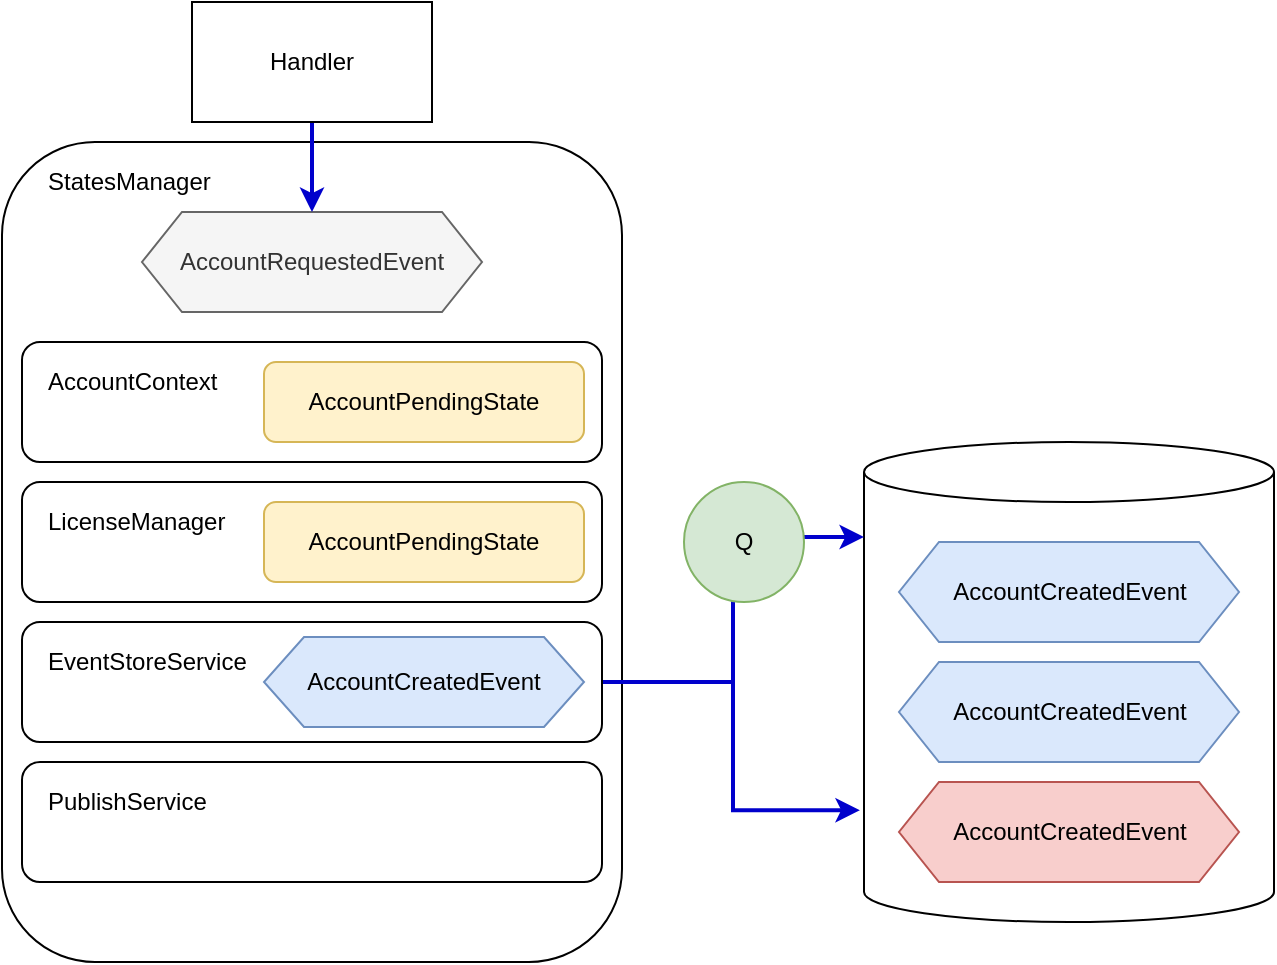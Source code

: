 <mxfile version="14.2.9" type="github"><diagram id="admTBz_KrJmi1BbA4oSx" name="Page-1"><mxGraphModel dx="1422" dy="763" grid="1" gridSize="10" guides="1" tooltips="1" connect="1" arrows="1" fold="1" page="1" pageScale="1" pageWidth="827" pageHeight="1169" math="0" shadow="0"><root><mxCell id="0"/><mxCell id="1" parent="0"/><mxCell id="jYcr3VotyzjDWBihK4hr-34" value="" style="rounded=1;whiteSpace=wrap;html=1;strokeWidth=1;perimeterSpacing=0;" vertex="1" parent="1"><mxGeometry x="39" y="140" width="310" height="410" as="geometry"/></mxCell><mxCell id="jYcr3VotyzjDWBihK4hr-35" value="" style="shape=cylinder3;whiteSpace=wrap;html=1;boundedLbl=1;backgroundOutline=1;size=15;" vertex="1" parent="1"><mxGeometry x="470" y="290" width="205" height="240" as="geometry"/></mxCell><mxCell id="jYcr3VotyzjDWBihK4hr-37" value="AccountRequestedEvent" style="shape=hexagon;perimeter=hexagonPerimeter2;whiteSpace=wrap;html=1;fixedSize=1;fillColor=#f5f5f5;strokeColor=#666666;fontColor=#333333;" vertex="1" parent="1"><mxGeometry x="109" y="175" width="170" height="50" as="geometry"/></mxCell><mxCell id="jYcr3VotyzjDWBihK4hr-38" value="AccountCreatedEvent" style="shape=hexagon;perimeter=hexagonPerimeter2;whiteSpace=wrap;html=1;fixedSize=1;fillColor=#dae8fc;strokeColor=#6c8ebf;" vertex="1" parent="1"><mxGeometry x="487.5" y="340" width="170" height="50" as="geometry"/></mxCell><mxCell id="jYcr3VotyzjDWBihK4hr-39" style="edgeStyle=orthogonalEdgeStyle;rounded=0;orthogonalLoop=1;jettySize=auto;html=1;entryX=0.5;entryY=0;entryDx=0;entryDy=0;strokeWidth=2;strokeColor=#0000CC;" edge="1" parent="1" source="jYcr3VotyzjDWBihK4hr-40" target="jYcr3VotyzjDWBihK4hr-37"><mxGeometry relative="1" as="geometry"/></mxCell><mxCell id="jYcr3VotyzjDWBihK4hr-40" value="Handler" style="rounded=0;whiteSpace=wrap;html=1;" vertex="1" parent="1"><mxGeometry x="134" y="70" width="120" height="60" as="geometry"/></mxCell><mxCell id="jYcr3VotyzjDWBihK4hr-44" value="" style="rounded=1;whiteSpace=wrap;html=1;fillColor=#ffffff;" vertex="1" parent="1"><mxGeometry x="49" y="450" width="290" height="60" as="geometry"/></mxCell><mxCell id="jYcr3VotyzjDWBihK4hr-45" value="AccountCreatedEvent" style="shape=hexagon;perimeter=hexagonPerimeter2;whiteSpace=wrap;html=1;fixedSize=1;fillColor=#dae8fc;strokeColor=#6c8ebf;" vertex="1" parent="1"><mxGeometry x="487.5" y="400" width="170" height="50" as="geometry"/></mxCell><mxCell id="jYcr3VotyzjDWBihK4hr-47" value="AccountCreatedEvent" style="shape=hexagon;perimeter=hexagonPerimeter2;whiteSpace=wrap;html=1;fixedSize=1;fillColor=#f8cecc;strokeColor=#b85450;" vertex="1" parent="1"><mxGeometry x="487.5" y="460" width="170" height="50" as="geometry"/></mxCell><mxCell id="jYcr3VotyzjDWBihK4hr-58" style="edgeStyle=orthogonalEdgeStyle;rounded=0;orthogonalLoop=1;jettySize=auto;html=1;entryX=0;entryY=0.198;entryDx=0;entryDy=0;entryPerimeter=0;strokeColor=#0000CC;strokeWidth=2;" edge="1" parent="1" source="jYcr3VotyzjDWBihK4hr-48" target="jYcr3VotyzjDWBihK4hr-35"><mxGeometry relative="1" as="geometry"/></mxCell><mxCell id="jYcr3VotyzjDWBihK4hr-59" style="edgeStyle=orthogonalEdgeStyle;rounded=0;orthogonalLoop=1;jettySize=auto;html=1;entryX=-0.01;entryY=0.767;entryDx=0;entryDy=0;entryPerimeter=0;strokeColor=#0000CC;strokeWidth=2;" edge="1" parent="1" source="jYcr3VotyzjDWBihK4hr-48" target="jYcr3VotyzjDWBihK4hr-35"><mxGeometry relative="1" as="geometry"/></mxCell><mxCell id="jYcr3VotyzjDWBihK4hr-48" value="" style="rounded=1;whiteSpace=wrap;html=1;fillColor=#ffffff;" vertex="1" parent="1"><mxGeometry x="49" y="380" width="290" height="60" as="geometry"/></mxCell><mxCell id="jYcr3VotyzjDWBihK4hr-49" value="" style="rounded=1;whiteSpace=wrap;html=1;fillColor=#ffffff;" vertex="1" parent="1"><mxGeometry x="49" y="310" width="290" height="60" as="geometry"/></mxCell><mxCell id="jYcr3VotyzjDWBihK4hr-50" value="" style="rounded=1;whiteSpace=wrap;html=1;fillColor=#ffffff;" vertex="1" parent="1"><mxGeometry x="49" y="240" width="290" height="60" as="geometry"/></mxCell><mxCell id="jYcr3VotyzjDWBihK4hr-51" value="PublishService" style="text;html=1;strokeColor=none;fillColor=none;align=left;verticalAlign=middle;whiteSpace=wrap;rounded=0;" vertex="1" parent="1"><mxGeometry x="60" y="460" width="100" height="20" as="geometry"/></mxCell><mxCell id="jYcr3VotyzjDWBihK4hr-52" value="EventStoreService" style="text;html=1;strokeColor=none;fillColor=none;align=left;verticalAlign=middle;whiteSpace=wrap;rounded=0;" vertex="1" parent="1"><mxGeometry x="60" y="390" width="100" height="20" as="geometry"/></mxCell><mxCell id="jYcr3VotyzjDWBihK4hr-53" value="LicenseManager" style="text;html=1;strokeColor=none;fillColor=none;align=left;verticalAlign=middle;whiteSpace=wrap;rounded=0;" vertex="1" parent="1"><mxGeometry x="60" y="320" width="100" height="20" as="geometry"/></mxCell><mxCell id="jYcr3VotyzjDWBihK4hr-54" value="AccountContext" style="text;html=1;strokeColor=none;fillColor=none;align=left;verticalAlign=middle;whiteSpace=wrap;rounded=0;" vertex="1" parent="1"><mxGeometry x="60" y="250" width="100" height="20" as="geometry"/></mxCell><mxCell id="jYcr3VotyzjDWBihK4hr-55" value="StatesManager" style="text;html=1;strokeColor=none;fillColor=none;align=left;verticalAlign=middle;whiteSpace=wrap;rounded=0;" vertex="1" parent="1"><mxGeometry x="60" y="150" width="100" height="20" as="geometry"/></mxCell><mxCell id="jYcr3VotyzjDWBihK4hr-60" value="AccountCreatedEvent" style="shape=hexagon;perimeter=hexagonPerimeter2;whiteSpace=wrap;html=1;fixedSize=1;fillColor=#dae8fc;strokeColor=#6c8ebf;" vertex="1" parent="1"><mxGeometry x="170" y="387.5" width="160" height="45" as="geometry"/></mxCell><mxCell id="jYcr3VotyzjDWBihK4hr-61" value="AccountPendingState" style="rounded=1;whiteSpace=wrap;html=1;strokeWidth=1;fillColor=#fff2cc;strokeColor=#d6b656;" vertex="1" parent="1"><mxGeometry x="170" y="320" width="160" height="40" as="geometry"/></mxCell><mxCell id="jYcr3VotyzjDWBihK4hr-62" value="Q" style="ellipse;whiteSpace=wrap;html=1;aspect=fixed;fillColor=#d5e8d4;strokeColor=#82b366;" vertex="1" parent="1"><mxGeometry x="380" y="310" width="60" height="60" as="geometry"/></mxCell><mxCell id="jYcr3VotyzjDWBihK4hr-64" value="AccountPendingState" style="rounded=1;whiteSpace=wrap;html=1;strokeWidth=1;fillColor=#fff2cc;strokeColor=#d6b656;" vertex="1" parent="1"><mxGeometry x="170" y="250" width="160" height="40" as="geometry"/></mxCell></root></mxGraphModel></diagram></mxfile>